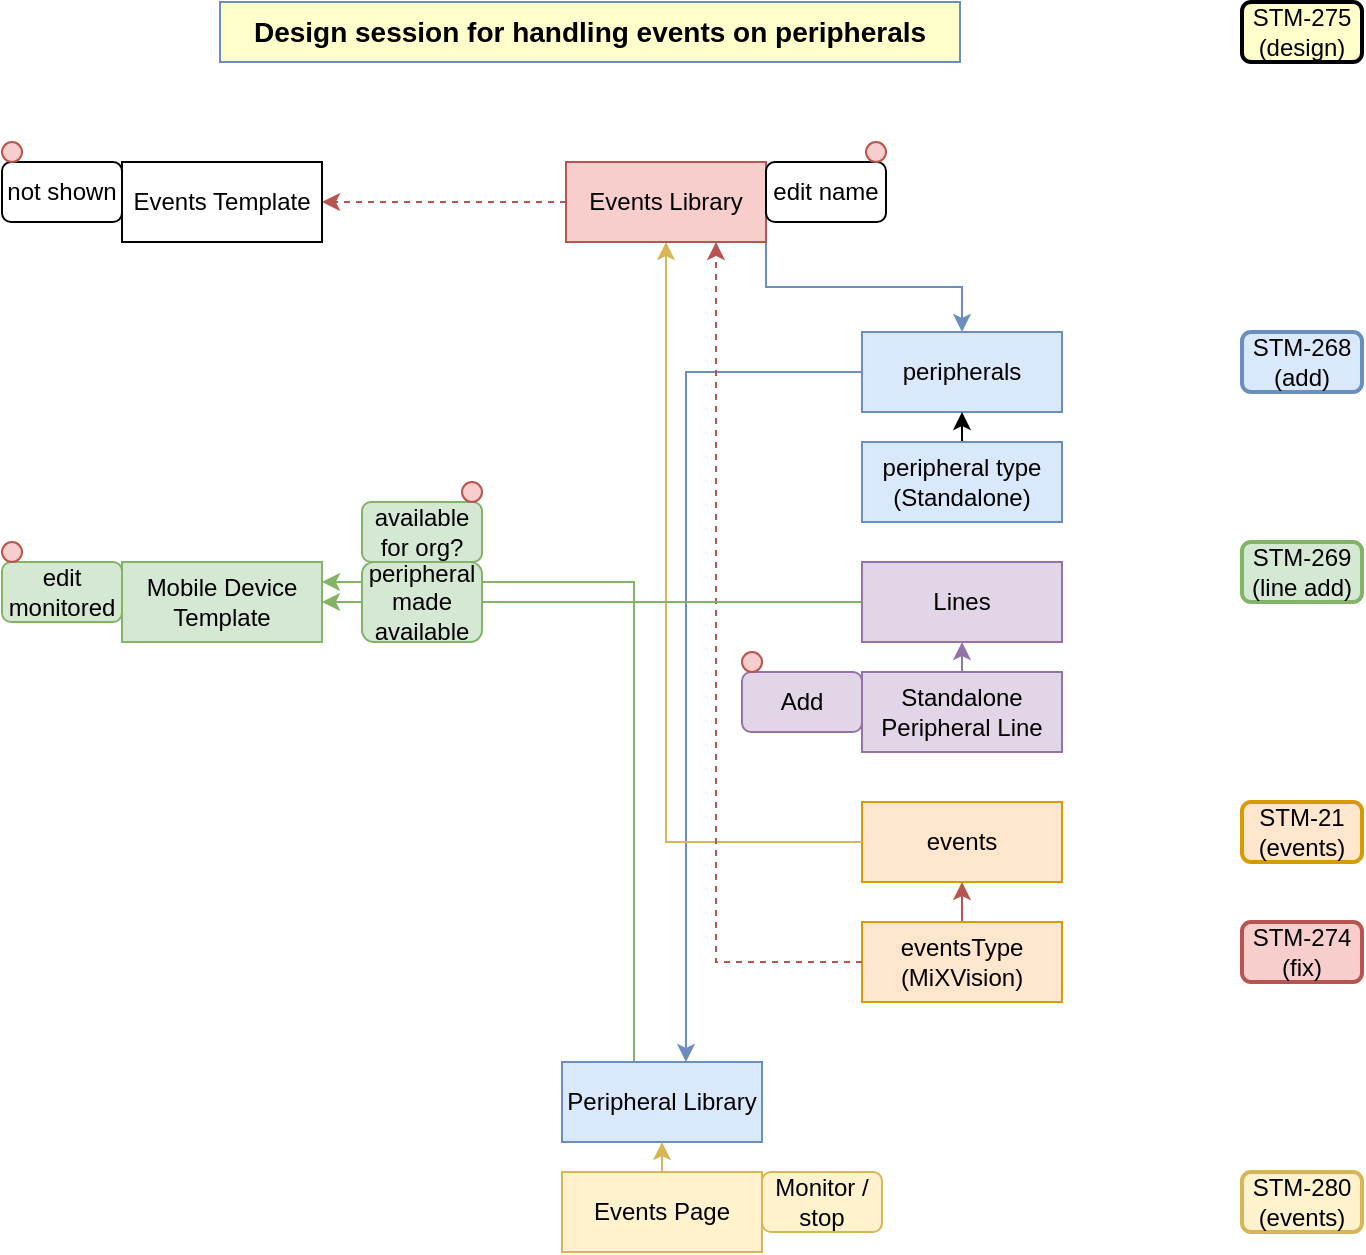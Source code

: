 <mxGraphModel dx="728" dy="822" grid="1" gridSize="10" guides="1" tooltips="1" connect="1" arrows="1" fold="1" page="1" pageScale="1" pageWidth="827" pageHeight="1169" math="0" shadow="0"><root><mxCell id="WIyWlLk6GJQsqaUBKTNV-0"/><mxCell id="WIyWlLk6GJQsqaUBKTNV-1" parent="WIyWlLk6GJQsqaUBKTNV-0"/><mxCell id="uY7_5kEIzhUxcW6-rErh-62" style="edgeStyle=orthogonalEdgeStyle;rounded=0;orthogonalLoop=1;jettySize=auto;html=1;exitX=0;exitY=0.5;exitDx=0;exitDy=0;entryX=0.62;entryY=0;entryDx=0;entryDy=0;strokeColor=#6c8ebf;fillColor=#dae8fc;entryPerimeter=0;" parent="WIyWlLk6GJQsqaUBKTNV-1" source="uY7_5kEIzhUxcW6-rErh-1" target="uY7_5kEIzhUxcW6-rErh-56" edge="1"><mxGeometry relative="1" as="geometry"/></mxCell><mxCell id="uY7_5kEIzhUxcW6-rErh-1" value="peripherals" style="rounded=0;whiteSpace=wrap;html=1;fillColor=#dae8fc;strokeColor=#6c8ebf;" parent="WIyWlLk6GJQsqaUBKTNV-1" vertex="1"><mxGeometry x="550" y="175" width="100" height="40" as="geometry"/></mxCell><mxCell id="uY7_5kEIzhUxcW6-rErh-2" value="events" style="rounded=0;whiteSpace=wrap;html=1;fillColor=#ffe6cc;strokeColor=#d79b00;" parent="WIyWlLk6GJQsqaUBKTNV-1" vertex="1"><mxGeometry x="550" y="410" width="100" height="40" as="geometry"/></mxCell><mxCell id="uY7_5kEIzhUxcW6-rErh-10" style="edgeStyle=orthogonalEdgeStyle;rounded=0;orthogonalLoop=1;jettySize=auto;html=1;exitX=0.5;exitY=0;exitDx=0;exitDy=0;entryX=0.5;entryY=1;entryDx=0;entryDy=0;fillColor=#f8cecc;strokeColor=#b85450;" parent="WIyWlLk6GJQsqaUBKTNV-1" source="uY7_5kEIzhUxcW6-rErh-19" target="uY7_5kEIzhUxcW6-rErh-2" edge="1"><mxGeometry relative="1" as="geometry"/></mxCell><mxCell id="uY7_5kEIzhUxcW6-rErh-21" style="edgeStyle=orthogonalEdgeStyle;rounded=0;orthogonalLoop=1;jettySize=auto;html=1;exitX=0;exitY=0.5;exitDx=0;exitDy=0;entryX=0.5;entryY=1;entryDx=0;entryDy=0;strokeColor=#d6b656;fillColor=#fff2cc;" parent="WIyWlLk6GJQsqaUBKTNV-1" source="uY7_5kEIzhUxcW6-rErh-2" target="uY7_5kEIzhUxcW6-rErh-8" edge="1"><mxGeometry relative="1" as="geometry"/></mxCell><mxCell id="uY7_5kEIzhUxcW6-rErh-36" style="edgeStyle=orthogonalEdgeStyle;rounded=0;orthogonalLoop=1;jettySize=auto;html=1;exitX=1;exitY=1;exitDx=0;exitDy=0;entryX=0.5;entryY=0;entryDx=0;entryDy=0;strokeColor=#6c8ebf;fillColor=#dae8fc;" parent="WIyWlLk6GJQsqaUBKTNV-1" source="uY7_5kEIzhUxcW6-rErh-8" target="uY7_5kEIzhUxcW6-rErh-1" edge="1"><mxGeometry relative="1" as="geometry"/></mxCell><mxCell id="uY7_5kEIzhUxcW6-rErh-8" value="Events Library" style="rounded=0;whiteSpace=wrap;html=1;fillColor=#f8cecc;strokeColor=#b85450;" parent="WIyWlLk6GJQsqaUBKTNV-1" vertex="1"><mxGeometry x="402" y="90" width="100" height="40" as="geometry"/></mxCell><mxCell id="uY7_5kEIzhUxcW6-rErh-18" value="STM-274&lt;br&gt;(fix)" style="rounded=1;whiteSpace=wrap;html=1;fillColor=#f8cecc;strokeColor=#b85450;strokeWidth=2;" parent="WIyWlLk6GJQsqaUBKTNV-1" vertex="1"><mxGeometry x="740" y="470" width="60" height="30" as="geometry"/></mxCell><mxCell id="uY7_5kEIzhUxcW6-rErh-19" value="&lt;div&gt;eventsType&lt;/div&gt;&lt;div&gt;(MiXVision)&lt;/div&gt;" style="rounded=0;whiteSpace=wrap;html=1;fillColor=#ffe6cc;strokeColor=#d79b00;" parent="WIyWlLk6GJQsqaUBKTNV-1" vertex="1"><mxGeometry x="550" y="470" width="100" height="40" as="geometry"/></mxCell><mxCell id="uY7_5kEIzhUxcW6-rErh-20" style="edgeStyle=orthogonalEdgeStyle;rounded=0;orthogonalLoop=1;jettySize=auto;html=1;exitX=0;exitY=0.5;exitDx=0;exitDy=0;entryX=0.75;entryY=1;entryDx=0;entryDy=0;dashed=1;fillColor=#f8cecc;strokeColor=#b85450;" parent="WIyWlLk6GJQsqaUBKTNV-1" source="uY7_5kEIzhUxcW6-rErh-19" target="uY7_5kEIzhUxcW6-rErh-8" edge="1"><mxGeometry relative="1" as="geometry"><mxPoint x="348" y="200" as="sourcePoint"/><mxPoint x="498" y="130" as="targetPoint"/></mxGeometry></mxCell><mxCell id="uY7_5kEIzhUxcW6-rErh-23" style="edgeStyle=orthogonalEdgeStyle;rounded=0;orthogonalLoop=1;jettySize=auto;html=1;exitX=0.5;exitY=1;exitDx=0;exitDy=0;strokeColor=#000000;" parent="WIyWlLk6GJQsqaUBKTNV-1" edge="1"><mxGeometry relative="1" as="geometry"><mxPoint x="784.5" y="80" as="sourcePoint"/><mxPoint x="784.5" y="80" as="targetPoint"/></mxGeometry></mxCell><mxCell id="uY7_5kEIzhUxcW6-rErh-25" style="edgeStyle=orthogonalEdgeStyle;rounded=0;orthogonalLoop=1;jettySize=auto;html=1;exitX=0;exitY=0.5;exitDx=0;exitDy=0;entryX=1;entryY=0.5;entryDx=0;entryDy=0;strokeColor=#b85450;fillColor=#f8cecc;dashed=1;" parent="WIyWlLk6GJQsqaUBKTNV-1" source="uY7_5kEIzhUxcW6-rErh-8" target="uY7_5kEIzhUxcW6-rErh-24" edge="1"><mxGeometry relative="1" as="geometry"><mxPoint x="438" y="110" as="targetPoint"/></mxGeometry></mxCell><mxCell id="uY7_5kEIzhUxcW6-rErh-24" value="Events Template" style="rounded=0;whiteSpace=wrap;html=1;" parent="WIyWlLk6GJQsqaUBKTNV-1" vertex="1"><mxGeometry x="180" y="90" width="100" height="40" as="geometry"/></mxCell><mxCell id="uY7_5kEIzhUxcW6-rErh-30" value="edit name" style="rounded=1;whiteSpace=wrap;html=1;" parent="WIyWlLk6GJQsqaUBKTNV-1" vertex="1"><mxGeometry x="502" y="90" width="60" height="30" as="geometry"/></mxCell><mxCell id="uY7_5kEIzhUxcW6-rErh-35" value="Monitor / stop" style="rounded=1;whiteSpace=wrap;html=1;fillColor=#fff2cc;strokeColor=#d6b656;" parent="WIyWlLk6GJQsqaUBKTNV-1" vertex="1"><mxGeometry x="500" y="595" width="60" height="30" as="geometry"/></mxCell><mxCell id="uY7_5kEIzhUxcW6-rErh-95" style="edgeStyle=orthogonalEdgeStyle;rounded=0;orthogonalLoop=1;jettySize=auto;html=1;exitX=0.5;exitY=0;exitDx=0;exitDy=0;entryX=0.5;entryY=1;entryDx=0;entryDy=0;strokeColor=#000000;" parent="WIyWlLk6GJQsqaUBKTNV-1" source="uY7_5kEIzhUxcW6-rErh-37" target="uY7_5kEIzhUxcW6-rErh-1" edge="1"><mxGeometry relative="1" as="geometry"/></mxCell><mxCell id="uY7_5kEIzhUxcW6-rErh-37" value="peripheral type&lt;br&gt;(Standalone)" style="rounded=0;whiteSpace=wrap;html=1;fillColor=#dae8fc;strokeColor=#6c8ebf;" parent="WIyWlLk6GJQsqaUBKTNV-1" vertex="1"><mxGeometry x="550" y="230" width="100" height="40" as="geometry"/></mxCell><mxCell id="uY7_5kEIzhUxcW6-rErh-40" value="Mobile Device Template" style="rounded=0;whiteSpace=wrap;html=1;fillColor=#d5e8d4;strokeColor=#82b366;" parent="WIyWlLk6GJQsqaUBKTNV-1" vertex="1"><mxGeometry x="180" y="290" width="100" height="40" as="geometry"/></mxCell><mxCell id="uY7_5kEIzhUxcW6-rErh-63" style="edgeStyle=orthogonalEdgeStyle;rounded=0;orthogonalLoop=1;jettySize=auto;html=1;exitX=0;exitY=0.5;exitDx=0;exitDy=0;strokeColor=#82b366;fillColor=#d5e8d4;entryX=1;entryY=0.5;entryDx=0;entryDy=0;" parent="WIyWlLk6GJQsqaUBKTNV-1" source="uY7_5kEIzhUxcW6-rErh-41" target="uY7_5kEIzhUxcW6-rErh-40" edge="1"><mxGeometry relative="1" as="geometry"><mxPoint x="196" y="310" as="targetPoint"/><Array as="points"/></mxGeometry></mxCell><mxCell id="uY7_5kEIzhUxcW6-rErh-41" value="Lines" style="rounded=0;whiteSpace=wrap;html=1;fillColor=#e1d5e7;strokeColor=#9673a6;" parent="WIyWlLk6GJQsqaUBKTNV-1" vertex="1"><mxGeometry x="550" y="290" width="100" height="40" as="geometry"/></mxCell><mxCell id="uY7_5kEIzhUxcW6-rErh-43" style="edgeStyle=orthogonalEdgeStyle;rounded=0;orthogonalLoop=1;jettySize=auto;html=1;exitX=0.5;exitY=0;exitDx=0;exitDy=0;entryX=0.5;entryY=1;entryDx=0;entryDy=0;strokeColor=#9673a6;fillColor=#e1d5e7;" parent="WIyWlLk6GJQsqaUBKTNV-1" source="uY7_5kEIzhUxcW6-rErh-42" target="uY7_5kEIzhUxcW6-rErh-41" edge="1"><mxGeometry relative="1" as="geometry"/></mxCell><mxCell id="uY7_5kEIzhUxcW6-rErh-42" value="Standalone Peripheral Line" style="rounded=0;whiteSpace=wrap;html=1;fillColor=#e1d5e7;strokeColor=#9673a6;" parent="WIyWlLk6GJQsqaUBKTNV-1" vertex="1"><mxGeometry x="550" y="345" width="100" height="40" as="geometry"/></mxCell><mxCell id="uY7_5kEIzhUxcW6-rErh-44" value="Add" style="rounded=1;whiteSpace=wrap;html=1;fillColor=#e1d5e7;strokeColor=#9673a6;" parent="WIyWlLk6GJQsqaUBKTNV-1" vertex="1"><mxGeometry x="490" y="345" width="60" height="30" as="geometry"/></mxCell><mxCell id="uY7_5kEIzhUxcW6-rErh-50" value="not shown" style="rounded=1;whiteSpace=wrap;html=1;" parent="WIyWlLk6GJQsqaUBKTNV-1" vertex="1"><mxGeometry x="120" y="90" width="60" height="30" as="geometry"/></mxCell><mxCell id="uY7_5kEIzhUxcW6-rErh-52" value="edit monitored" style="rounded=1;whiteSpace=wrap;html=1;fillColor=#d5e8d4;strokeColor=#82b366;" parent="WIyWlLk6GJQsqaUBKTNV-1" vertex="1"><mxGeometry x="120" y="290" width="60" height="30" as="geometry"/></mxCell><mxCell id="uY7_5kEIzhUxcW6-rErh-58" style="edgeStyle=orthogonalEdgeStyle;rounded=0;orthogonalLoop=1;jettySize=auto;html=1;strokeColor=#82b366;fillColor=#d5e8d4;entryX=1;entryY=0.25;entryDx=0;entryDy=0;exitX=0.34;exitY=0;exitDx=0;exitDy=0;exitPerimeter=0;" parent="WIyWlLk6GJQsqaUBKTNV-1" source="uY7_5kEIzhUxcW6-rErh-56" target="uY7_5kEIzhUxcW6-rErh-40" edge="1"><mxGeometry relative="1" as="geometry"><mxPoint x="240" y="480" as="sourcePoint"/><mxPoint x="196" y="300" as="targetPoint"/><Array as="points"><mxPoint x="436" y="300"/></Array></mxGeometry></mxCell><mxCell id="uY7_5kEIzhUxcW6-rErh-56" value="Peripheral Library" style="rounded=0;whiteSpace=wrap;html=1;fillColor=#dae8fc;strokeColor=#6c8ebf;" parent="WIyWlLk6GJQsqaUBKTNV-1" vertex="1"><mxGeometry x="400" y="540" width="100" height="40" as="geometry"/></mxCell><mxCell id="uY7_5kEIzhUxcW6-rErh-59" value="peripheral made available" style="rounded=1;whiteSpace=wrap;html=1;fillColor=#d5e8d4;strokeColor=#82b366;" parent="WIyWlLk6GJQsqaUBKTNV-1" vertex="1"><mxGeometry x="300" y="290" width="60" height="40" as="geometry"/></mxCell><mxCell id="uY7_5kEIzhUxcW6-rErh-66" value="available for org?" style="rounded=1;whiteSpace=wrap;html=1;fillColor=#d5e8d4;strokeColor=#82b366;" parent="WIyWlLk6GJQsqaUBKTNV-1" vertex="1"><mxGeometry x="300" y="260" width="60" height="30" as="geometry"/></mxCell><mxCell id="uY7_5kEIzhUxcW6-rErh-67" value="" style="ellipse;whiteSpace=wrap;html=1;fillColor=#f8cecc;strokeColor=#b85450;" parent="WIyWlLk6GJQsqaUBKTNV-1" vertex="1"><mxGeometry x="350" y="250" width="10" height="10" as="geometry"/></mxCell><mxCell id="uY7_5kEIzhUxcW6-rErh-73" value="&lt;div&gt;STM-21 (events)&lt;br&gt;&lt;/div&gt;" style="rounded=1;whiteSpace=wrap;html=1;fillColor=#ffe6cc;strokeColor=#d79b00;strokeWidth=2;" parent="WIyWlLk6GJQsqaUBKTNV-1" vertex="1"><mxGeometry x="740" y="410" width="60" height="30" as="geometry"/></mxCell><mxCell id="uY7_5kEIzhUxcW6-rErh-74" value="" style="ellipse;whiteSpace=wrap;html=1;fillColor=#f8cecc;strokeColor=#b85450;" parent="WIyWlLk6GJQsqaUBKTNV-1" vertex="1"><mxGeometry x="120" y="280" width="10" height="10" as="geometry"/></mxCell><mxCell id="uY7_5kEIzhUxcW6-rErh-80" value="" style="ellipse;whiteSpace=wrap;html=1;fillColor=#f8cecc;strokeColor=#b85450;" parent="WIyWlLk6GJQsqaUBKTNV-1" vertex="1"><mxGeometry x="490" y="335" width="10" height="10" as="geometry"/></mxCell><mxCell id="uY7_5kEIzhUxcW6-rErh-96" style="edgeStyle=orthogonalEdgeStyle;rounded=0;orthogonalLoop=1;jettySize=auto;html=1;exitX=0.5;exitY=0;exitDx=0;exitDy=0;strokeColor=#d6b656;entryX=0.5;entryY=1;entryDx=0;entryDy=0;fillColor=#fff2cc;" parent="WIyWlLk6GJQsqaUBKTNV-1" source="uY7_5kEIzhUxcW6-rErh-81" target="uY7_5kEIzhUxcW6-rErh-56" edge="1"><mxGeometry relative="1" as="geometry"><mxPoint x="450" y="580" as="targetPoint"/></mxGeometry></mxCell><mxCell id="uY7_5kEIzhUxcW6-rErh-81" value="Events Page" style="rounded=0;whiteSpace=wrap;html=1;fillColor=#fff2cc;strokeColor=#d6b656;" parent="WIyWlLk6GJQsqaUBKTNV-1" vertex="1"><mxGeometry x="400" y="595" width="100" height="40" as="geometry"/></mxCell><mxCell id="uY7_5kEIzhUxcW6-rErh-83" value="" style="ellipse;whiteSpace=wrap;html=1;fillColor=#f8cecc;strokeColor=#b85450;" parent="WIyWlLk6GJQsqaUBKTNV-1" vertex="1"><mxGeometry x="552" y="80" width="10" height="10" as="geometry"/></mxCell><mxCell id="uY7_5kEIzhUxcW6-rErh-84" value="" style="ellipse;whiteSpace=wrap;html=1;fillColor=#f8cecc;strokeColor=#b85450;" parent="WIyWlLk6GJQsqaUBKTNV-1" vertex="1"><mxGeometry x="120" y="80" width="10" height="10" as="geometry"/></mxCell><mxCell id="uY7_5kEIzhUxcW6-rErh-88" value="&lt;div&gt;STM-275&lt;/div&gt;&lt;div&gt;(design)&lt;/div&gt;" style="rounded=1;whiteSpace=wrap;html=1;strokeWidth=2;fillColor=#FFFFCC;" parent="WIyWlLk6GJQsqaUBKTNV-1" vertex="1"><mxGeometry x="740" y="10" width="60" height="30" as="geometry"/></mxCell><mxCell id="uY7_5kEIzhUxcW6-rErh-89" value="STM-269&lt;br&gt;(line add)" style="rounded=1;whiteSpace=wrap;html=1;fillColor=#d5e8d4;strokeColor=#82b366;strokeWidth=2;" parent="WIyWlLk6GJQsqaUBKTNV-1" vertex="1"><mxGeometry x="740" y="280" width="60" height="30" as="geometry"/></mxCell><mxCell id="uY7_5kEIzhUxcW6-rErh-92" value="&lt;div&gt;STM-268&lt;/div&gt;&lt;div&gt;(add)&lt;/div&gt;" style="rounded=1;whiteSpace=wrap;html=1;fillColor=#dae8fc;strokeColor=#6c8ebf;strokeWidth=2;" parent="WIyWlLk6GJQsqaUBKTNV-1" vertex="1"><mxGeometry x="740" y="175" width="60" height="30" as="geometry"/></mxCell><mxCell id="uY7_5kEIzhUxcW6-rErh-93" value="&lt;div&gt;STM-280 (events)&lt;br&gt;&lt;/div&gt;" style="rounded=1;whiteSpace=wrap;html=1;fillColor=#fff2cc;strokeColor=#d6b656;strokeWidth=2;" parent="WIyWlLk6GJQsqaUBKTNV-1" vertex="1"><mxGeometry x="740" y="595" width="60" height="30" as="geometry"/></mxCell><mxCell id="-hokQsjcZcNhDed0WHvB-0" value="Design session for handling events on peripherals" style="rounded=0;whiteSpace=wrap;html=1;fontSize=14;fontStyle=1;strokeColor=#6c8ebf;fillColor=#FFFFCC;" parent="WIyWlLk6GJQsqaUBKTNV-1" vertex="1"><mxGeometry x="229" y="10" width="370" height="30" as="geometry"/></mxCell></root></mxGraphModel>
